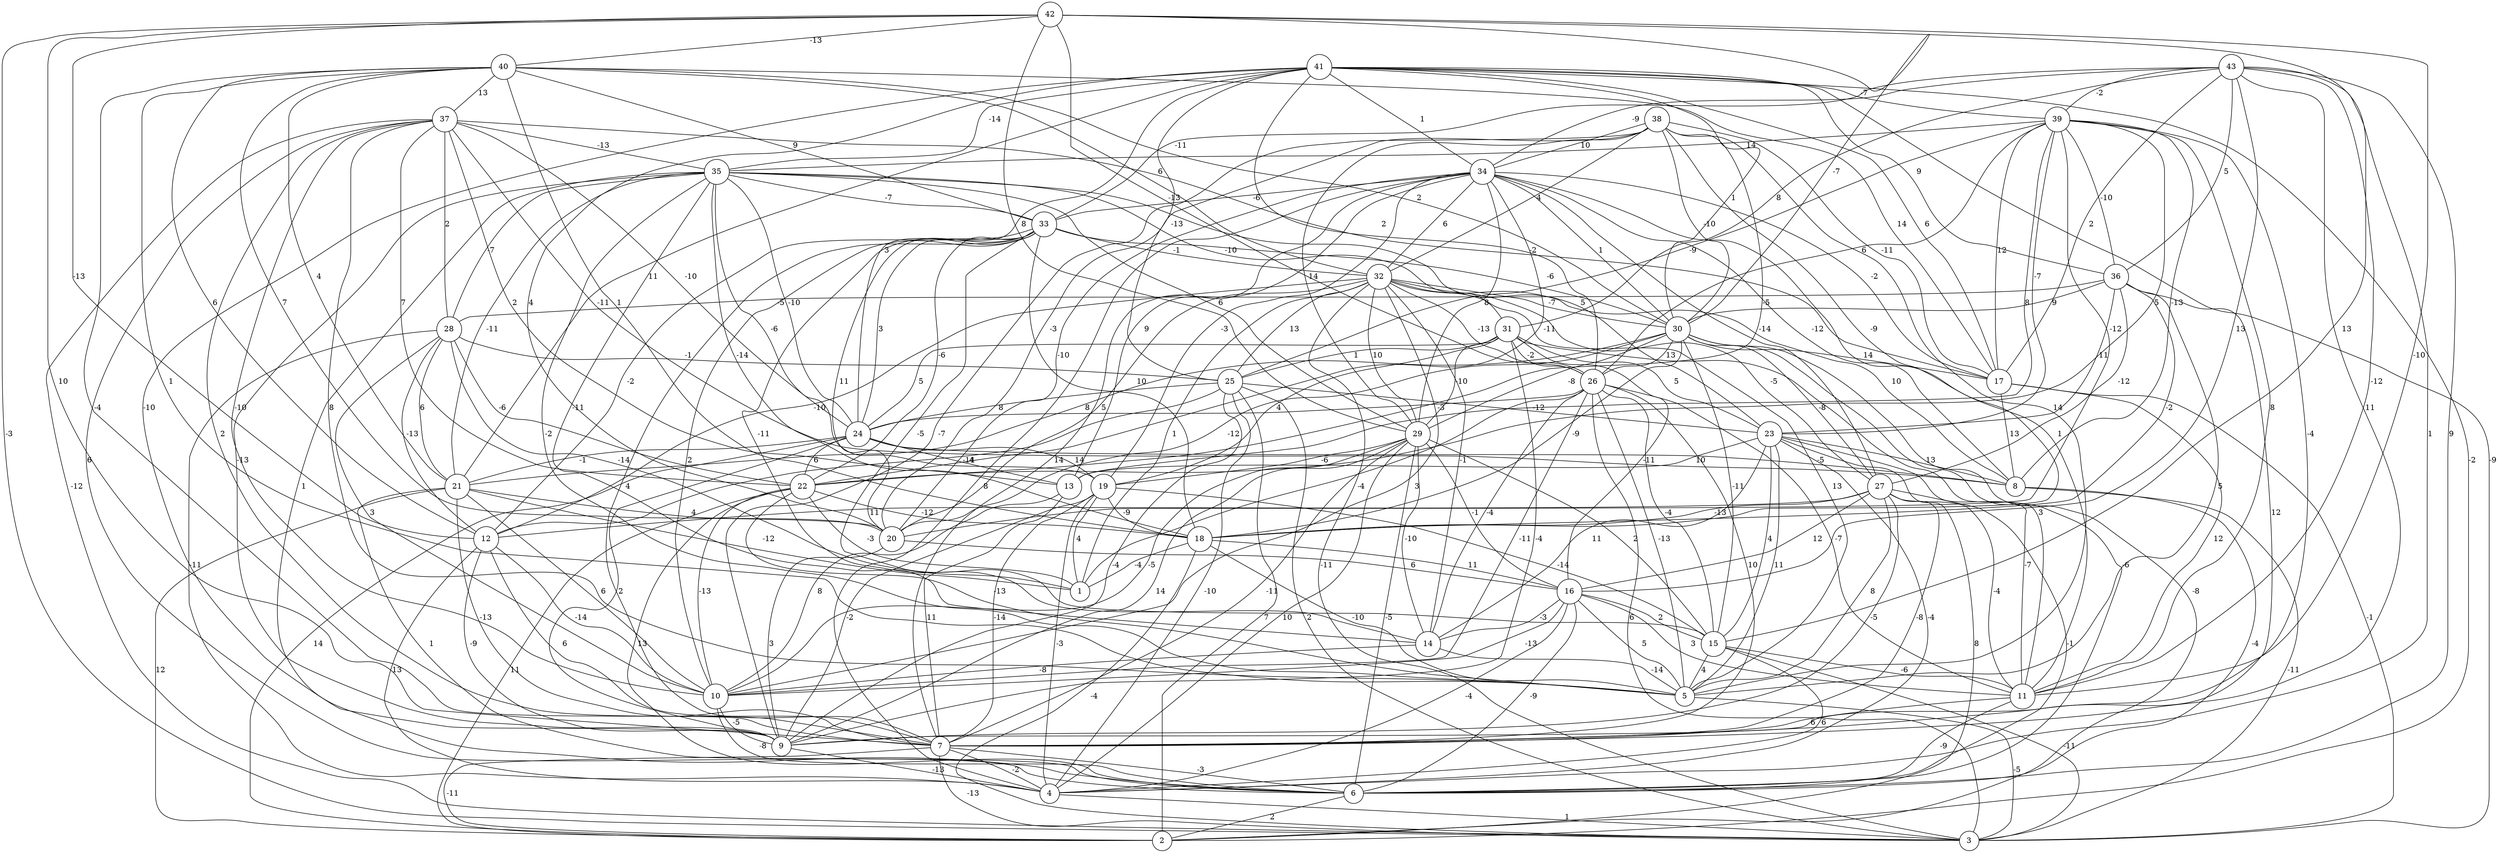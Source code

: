graph { 
	 fontname="Helvetica,Arial,sans-serif" 
	 node [shape = circle]; 
	 43 -- 4 [label = "1"];
	 43 -- 6 [label = "9"];
	 43 -- 7 [label = "11"];
	 43 -- 11 [label = "-12"];
	 43 -- 16 [label = "13"];
	 43 -- 17 [label = "2"];
	 43 -- 31 [label = "8"];
	 43 -- 33 [label = "-11"];
	 43 -- 34 [label = "-9"];
	 43 -- 36 [label = "5"];
	 43 -- 39 [label = "-2"];
	 42 -- 3 [label = "-3"];
	 42 -- 7 [label = "10"];
	 42 -- 11 [label = "-10"];
	 42 -- 12 [label = "-13"];
	 42 -- 15 [label = "13"];
	 42 -- 26 [label = "-13"];
	 42 -- 29 [label = "8"];
	 42 -- 30 [label = "-7"];
	 42 -- 40 [label = "-13"];
	 41 -- 2 [label = "-2"];
	 41 -- 3 [label = "-9"];
	 41 -- 9 [label = "-10"];
	 41 -- 17 [label = "6"];
	 41 -- 20 [label = "4"];
	 41 -- 21 [label = "11"];
	 41 -- 24 [label = "3"];
	 41 -- 25 [label = "-13"];
	 41 -- 26 [label = "2"];
	 41 -- 30 [label = "1"];
	 41 -- 34 [label = "1"];
	 41 -- 35 [label = "-14"];
	 41 -- 36 [label = "9"];
	 41 -- 39 [label = "-7"];
	 40 -- 5 [label = "1"];
	 40 -- 7 [label = "-4"];
	 40 -- 12 [label = "6"];
	 40 -- 17 [label = "14"];
	 40 -- 18 [label = "1"];
	 40 -- 20 [label = "7"];
	 40 -- 21 [label = "4"];
	 40 -- 30 [label = "2"];
	 40 -- 32 [label = "6"];
	 40 -- 33 [label = "9"];
	 40 -- 37 [label = "13"];
	 39 -- 8 [label = "-13"];
	 39 -- 9 [label = "-4"];
	 39 -- 11 [label = "8"];
	 39 -- 13 [label = "8"];
	 39 -- 17 [label = "12"];
	 39 -- 20 [label = "-12"];
	 39 -- 22 [label = "5"];
	 39 -- 23 [label = "-7"];
	 39 -- 25 [label = "-9"];
	 39 -- 26 [label = "6"];
	 39 -- 35 [label = "14"];
	 39 -- 36 [label = "-10"];
	 38 -- 5 [label = "14"];
	 38 -- 9 [label = "-7"];
	 38 -- 17 [label = "-11"];
	 38 -- 18 [label = "-9"];
	 38 -- 20 [label = "-3"];
	 38 -- 22 [label = "-5"];
	 38 -- 29 [label = "14"];
	 38 -- 30 [label = "-10"];
	 38 -- 32 [label = "4"];
	 38 -- 34 [label = "10"];
	 37 -- 3 [label = "-12"];
	 37 -- 5 [label = "8"];
	 37 -- 6 [label = "6"];
	 37 -- 7 [label = "2"];
	 37 -- 8 [label = "-11"];
	 37 -- 10 [label = "-10"];
	 37 -- 13 [label = "2"];
	 37 -- 17 [label = "-2"];
	 37 -- 22 [label = "7"];
	 37 -- 24 [label = "-10"];
	 37 -- 28 [label = "2"];
	 37 -- 35 [label = "-13"];
	 36 -- 5 [label = "5"];
	 36 -- 7 [label = "12"];
	 36 -- 18 [label = "-2"];
	 36 -- 23 [label = "11"];
	 36 -- 27 [label = "-12"];
	 36 -- 28 [label = "-5"];
	 36 -- 30 [label = "9"];
	 35 -- 5 [label = "-2"];
	 35 -- 6 [label = "1"];
	 35 -- 9 [label = "-13"];
	 35 -- 14 [label = "-11"];
	 35 -- 18 [label = "-14"];
	 35 -- 19 [label = "-6"];
	 35 -- 21 [label = "-11"];
	 35 -- 23 [label = "5"];
	 35 -- 24 [label = "-10"];
	 35 -- 28 [label = "-7"];
	 35 -- 29 [label = "6"];
	 35 -- 31 [label = "-10"];
	 35 -- 33 [label = "-7"];
	 34 -- 4 [label = "8"];
	 34 -- 7 [label = "14"];
	 34 -- 8 [label = "-12"];
	 34 -- 11 [label = "1"];
	 34 -- 13 [label = "9"];
	 34 -- 17 [label = "-2"];
	 34 -- 19 [label = "-3"];
	 34 -- 20 [label = "-10"];
	 34 -- 22 [label = "-11"];
	 34 -- 27 [label = "-14"];
	 34 -- 29 [label = "8"];
	 34 -- 30 [label = "1"];
	 34 -- 32 [label = "6"];
	 34 -- 33 [label = "-6"];
	 33 -- 7 [label = "4"];
	 33 -- 10 [label = "2"];
	 33 -- 12 [label = "-2"];
	 33 -- 14 [label = "-11"];
	 33 -- 15 [label = "-5"];
	 33 -- 18 [label = "10"];
	 33 -- 20 [label = "11"];
	 33 -- 22 [label = "-6"];
	 33 -- 24 [label = "3"];
	 33 -- 30 [label = "-6"];
	 33 -- 32 [label = "-1"];
	 32 -- 1 [label = "1"];
	 32 -- 3 [label = "-11"];
	 32 -- 5 [label = "13"];
	 32 -- 8 [label = "10"];
	 32 -- 10 [label = "3"];
	 32 -- 12 [label = "-10"];
	 32 -- 14 [label = "-1"];
	 32 -- 20 [label = "5"];
	 32 -- 25 [label = "13"];
	 32 -- 26 [label = "-13"];
	 32 -- 27 [label = "-5"];
	 32 -- 29 [label = "10"];
	 32 -- 30 [label = "-7"];
	 31 -- 9 [label = "-4"];
	 31 -- 11 [label = "3"];
	 31 -- 16 [label = "-11"];
	 31 -- 19 [label = "4"];
	 31 -- 23 [label = "5"];
	 31 -- 24 [label = "5"];
	 31 -- 25 [label = "1"];
	 31 -- 26 [label = "-2"];
	 31 -- 29 [label = "-10"];
	 30 -- 2 [label = "-8"];
	 30 -- 6 [label = "-6"];
	 30 -- 15 [label = "-11"];
	 30 -- 17 [label = "14"];
	 30 -- 18 [label = "-9"];
	 30 -- 20 [label = "-12"];
	 30 -- 21 [label = "8"];
	 30 -- 26 [label = "13"];
	 30 -- 27 [label = "-8"];
	 30 -- 29 [label = "-8"];
	 29 -- 4 [label = "10"];
	 29 -- 6 [label = "-5"];
	 29 -- 7 [label = "-11"];
	 29 -- 9 [label = "14"];
	 29 -- 10 [label = "-5"];
	 29 -- 14 [label = "-10"];
	 29 -- 15 [label = "2"];
	 29 -- 16 [label = "-1"];
	 29 -- 19 [label = "-6"];
	 28 -- 1 [label = "-14"];
	 28 -- 4 [label = "-11"];
	 28 -- 10 [label = "3"];
	 28 -- 12 [label = "-13"];
	 28 -- 21 [label = "6"];
	 28 -- 22 [label = "-6"];
	 28 -- 25 [label = "-1"];
	 27 -- 5 [label = "8"];
	 27 -- 6 [label = "-1"];
	 27 -- 7 [label = "-8"];
	 27 -- 9 [label = "-5"];
	 27 -- 11 [label = "-4"];
	 27 -- 12 [label = "11"];
	 27 -- 16 [label = "12"];
	 27 -- 18 [label = "-13"];
	 26 -- 1 [label = "-4"];
	 26 -- 3 [label = "6"];
	 26 -- 5 [label = "-13"];
	 26 -- 7 [label = "10"];
	 26 -- 10 [label = "-11"];
	 26 -- 11 [label = "-7"];
	 26 -- 14 [label = "-4"];
	 26 -- 15 [label = "-4"];
	 26 -- 24 [label = "-3"];
	 25 -- 2 [label = "7"];
	 25 -- 3 [label = "2"];
	 25 -- 4 [label = "-10"];
	 25 -- 9 [label = "-4"];
	 25 -- 12 [label = "-14"];
	 25 -- 23 [label = "-12"];
	 25 -- 24 [label = "8"];
	 24 -- 2 [label = "14"];
	 24 -- 8 [label = "-5"];
	 24 -- 9 [label = "2"];
	 24 -- 13 [label = "4"];
	 24 -- 19 [label = "14"];
	 24 -- 21 [label = "-1"];
	 24 -- 22 [label = "6"];
	 23 -- 2 [label = "8"];
	 23 -- 4 [label = "-4"];
	 23 -- 5 [label = "11"];
	 23 -- 8 [label = "13"];
	 23 -- 11 [label = "-7"];
	 23 -- 13 [label = "10"];
	 23 -- 14 [label = "11"];
	 23 -- 15 [label = "4"];
	 22 -- 1 [label = "-3"];
	 22 -- 2 [label = "11"];
	 22 -- 5 [label = "-13"];
	 22 -- 6 [label = "13"];
	 22 -- 10 [label = "-13"];
	 22 -- 18 [label = "-12"];
	 21 -- 1 [label = "-12"];
	 21 -- 2 [label = "12"];
	 21 -- 6 [label = "1"];
	 21 -- 7 [label = "-13"];
	 21 -- 10 [label = "6"];
	 21 -- 20 [label = "4"];
	 20 -- 9 [label = "3"];
	 20 -- 16 [label = "6"];
	 19 -- 1 [label = "4"];
	 19 -- 4 [label = "-3"];
	 19 -- 7 [label = "-14"];
	 19 -- 9 [label = "-2"];
	 19 -- 15 [label = "-14"];
	 19 -- 18 [label = "-9"];
	 18 -- 1 [label = "-4"];
	 18 -- 3 [label = "-4"];
	 18 -- 5 [label = "-10"];
	 18 -- 16 [label = "11"];
	 17 -- 3 [label = "-1"];
	 17 -- 8 [label = "13"];
	 17 -- 11 [label = "12"];
	 16 -- 4 [label = "-4"];
	 16 -- 5 [label = "5"];
	 16 -- 6 [label = "-9"];
	 16 -- 10 [label = "-13"];
	 16 -- 11 [label = "3"];
	 16 -- 14 [label = "-3"];
	 16 -- 15 [label = "2"];
	 15 -- 3 [label = "-11"];
	 15 -- 4 [label = "6"];
	 15 -- 5 [label = "4"];
	 15 -- 11 [label = "-6"];
	 14 -- 5 [label = "-14"];
	 14 -- 10 [label = "-8"];
	 13 -- 7 [label = "11"];
	 13 -- 10 [label = "8"];
	 12 -- 4 [label = "13"];
	 12 -- 7 [label = "6"];
	 12 -- 9 [label = "-9"];
	 12 -- 10 [label = "-14"];
	 11 -- 6 [label = "-9"];
	 11 -- 7 [label = "6"];
	 10 -- 6 [label = "-8"];
	 10 -- 9 [label = "-5"];
	 9 -- 4 [label = "-13"];
	 8 -- 3 [label = "-11"];
	 8 -- 6 [label = "-4"];
	 7 -- 2 [label = "-11"];
	 7 -- 3 [label = "-13"];
	 7 -- 4 [label = "-2"];
	 7 -- 6 [label = "-3"];
	 6 -- 2 [label = "2"];
	 5 -- 3 [label = "-5"];
	 4 -- 3 [label = "1"];
	 1;
	 2;
	 3;
	 4;
	 5;
	 6;
	 7;
	 8;
	 9;
	 10;
	 11;
	 12;
	 13;
	 14;
	 15;
	 16;
	 17;
	 18;
	 19;
	 20;
	 21;
	 22;
	 23;
	 24;
	 25;
	 26;
	 27;
	 28;
	 29;
	 30;
	 31;
	 32;
	 33;
	 34;
	 35;
	 36;
	 37;
	 38;
	 39;
	 40;
	 41;
	 42;
	 43;
}
